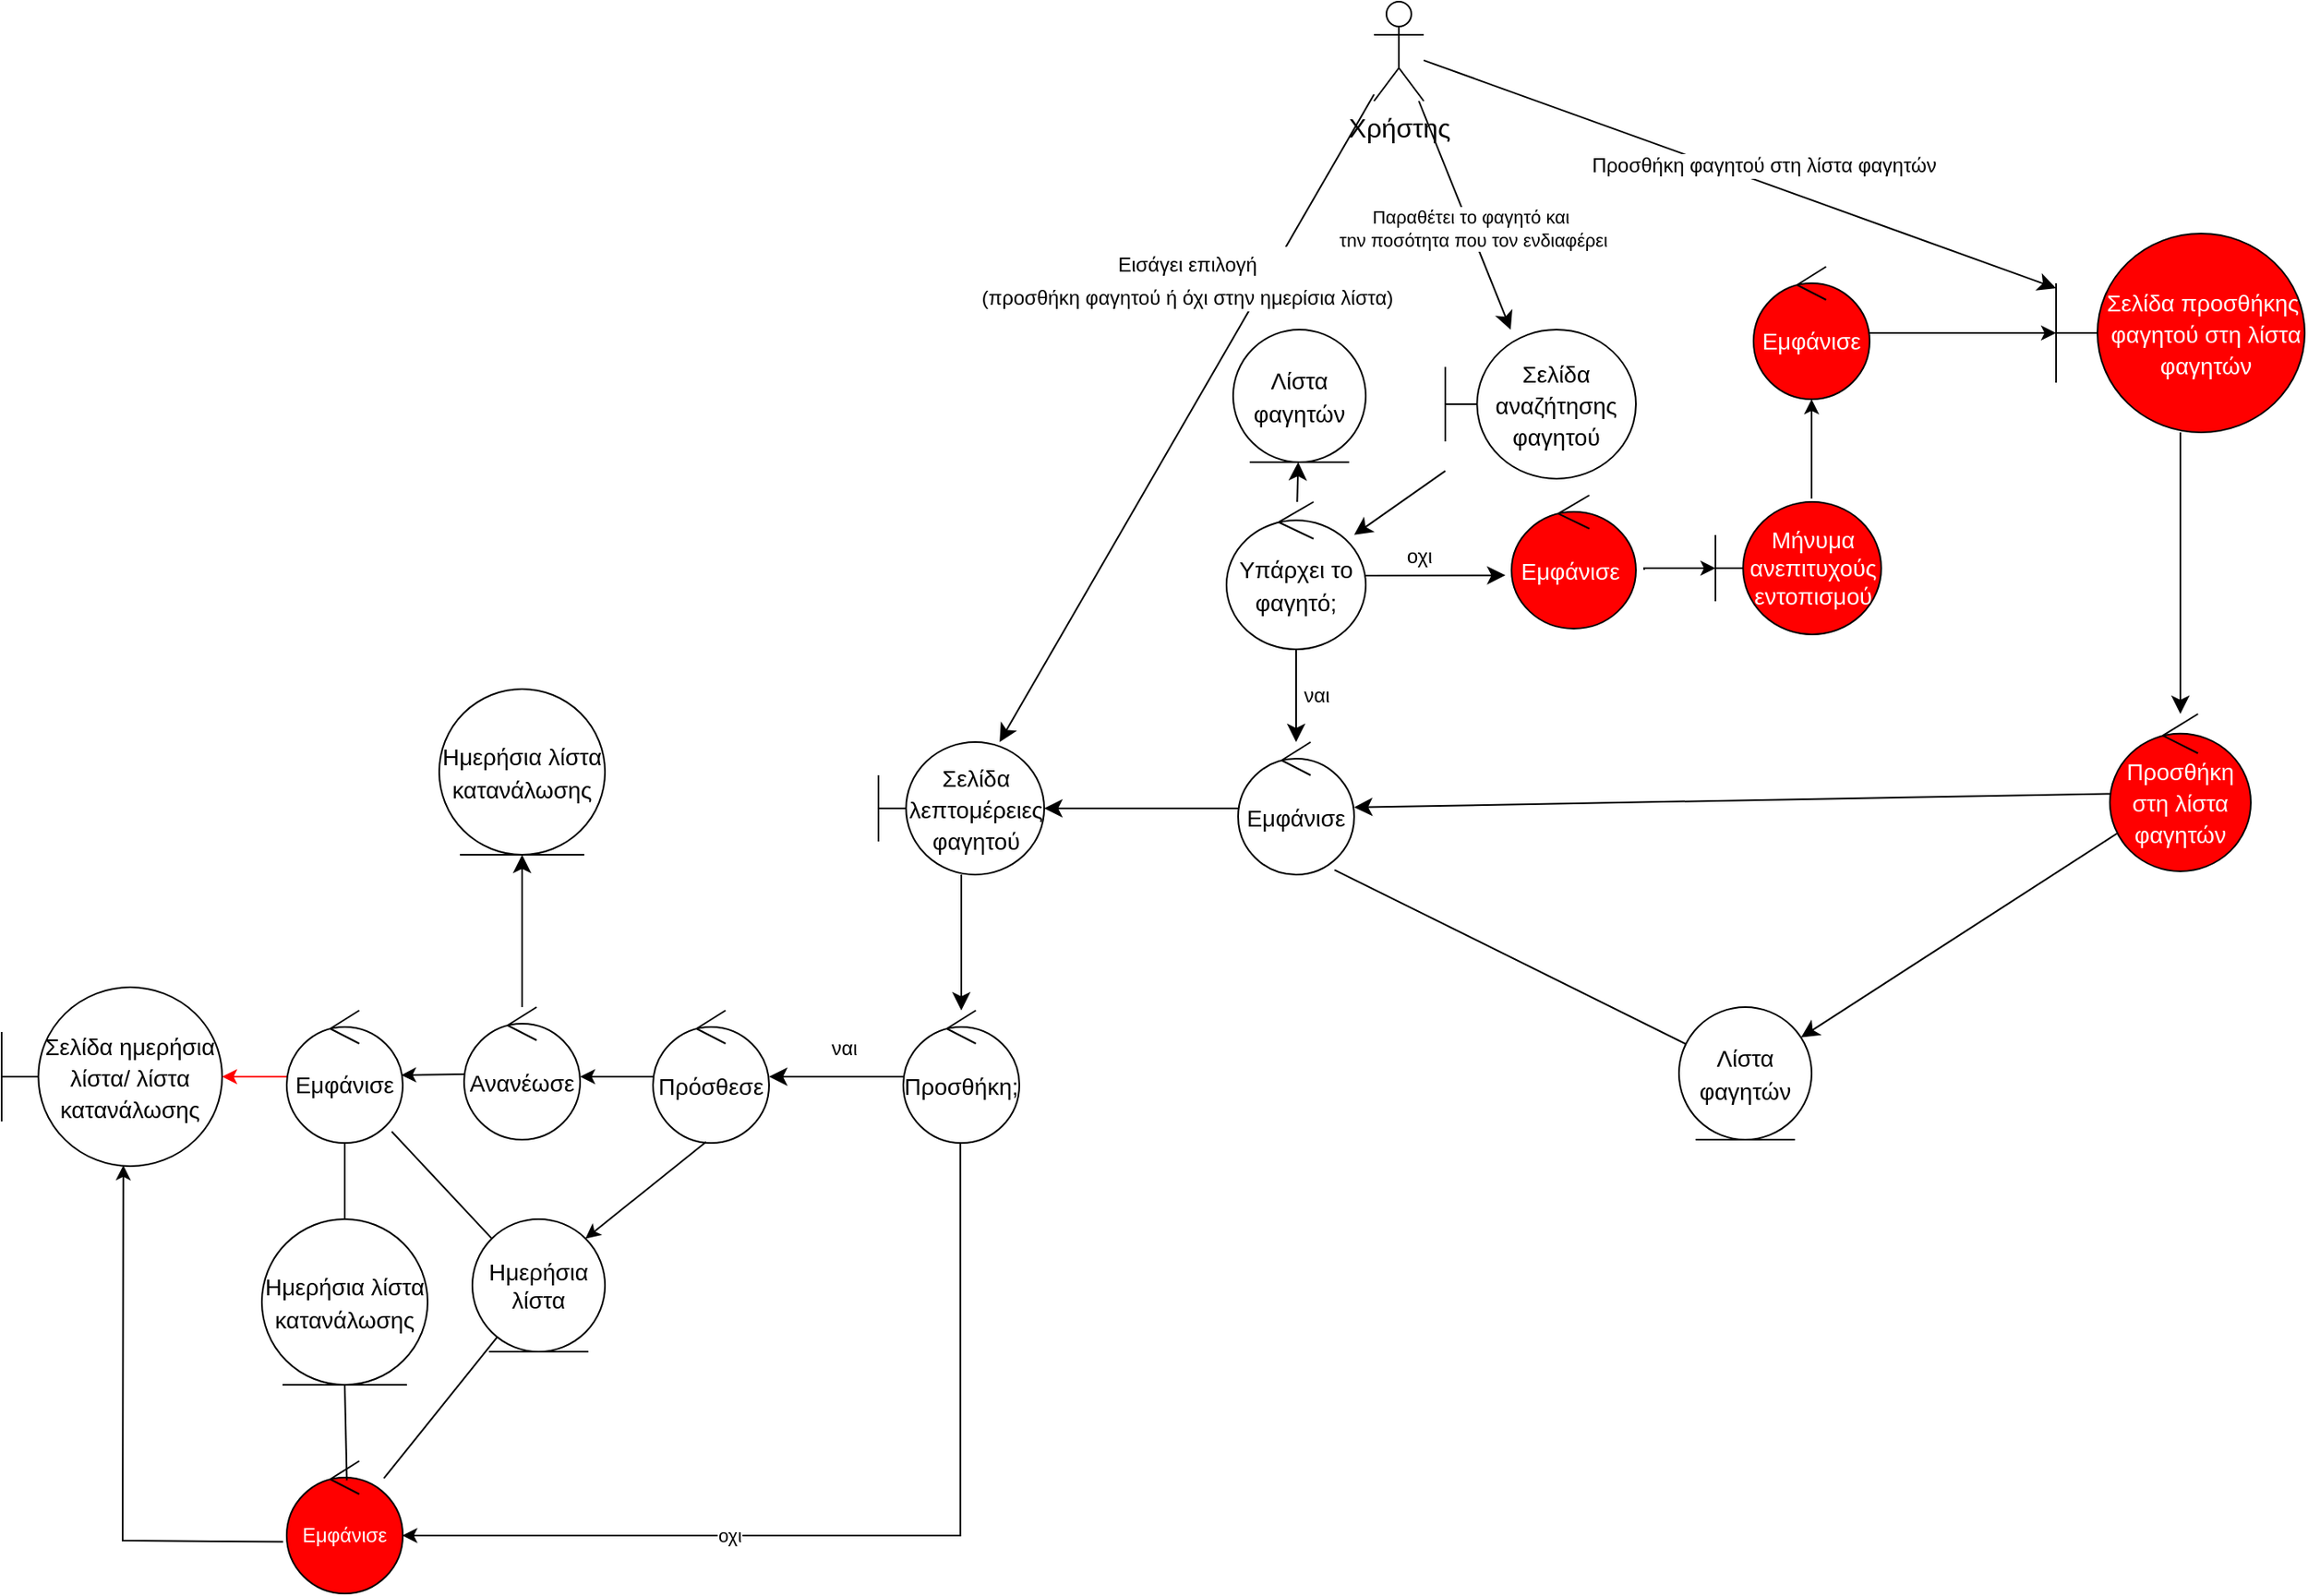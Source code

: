 <mxfile version="20.8.16" type="device"><diagram id="y5UhOXJ24lHy6HSWHHRA" name="Σελίδα-1"><mxGraphModel dx="2468" dy="1374" grid="0" gridSize="10" guides="1" tooltips="1" connect="1" arrows="1" fold="1" page="0" pageScale="1" pageWidth="827" pageHeight="1169" math="0" shadow="0"><root><mxCell id="0"/><mxCell id="1" parent="0"/><mxCell id="HchMumat6N0xvnnnB4oJ-53" value="" style="edgeStyle=none;curved=1;rounded=0;orthogonalLoop=1;jettySize=auto;html=1;fontSize=13;startSize=8;endSize=8;fontColor=#000000;strokeColor=#000000;" parent="1" source="HchMumat6N0xvnnnB4oJ-2" target="HchMumat6N0xvnnnB4oJ-39" edge="1"><mxGeometry x="0.527" y="64" relative="1" as="geometry"><mxPoint x="371" y="111" as="targetPoint"/><mxPoint as="offset"/></mxGeometry></mxCell><mxCell id="nytSstBC6C1jP0jetPo6-3" value="&lt;font style=&quot;font-size: 12px;&quot;&gt;Προσθήκη φαγητού στη λίστα φαγητών&lt;/font&gt;" style="edgeLabel;html=1;align=center;verticalAlign=middle;resizable=0;points=[];rotation=0;fontColor=#000000;" parent="HchMumat6N0xvnnnB4oJ-53" vertex="1" connectable="0"><mxGeometry x="0.336" y="-2" relative="1" as="geometry"><mxPoint x="-50" y="-30" as="offset"/></mxGeometry></mxCell><mxCell id="HchMumat6N0xvnnnB4oJ-55" value="" style="edgeStyle=none;curved=1;rounded=0;orthogonalLoop=1;jettySize=auto;html=1;fontSize=12;startSize=8;endSize=8;strokeColor=#000000;fontColor=#000000;" parent="1" source="HchMumat6N0xvnnnB4oJ-2" target="HchMumat6N0xvnnnB4oJ-6" edge="1"><mxGeometry relative="1" as="geometry"/></mxCell><mxCell id="nytSstBC6C1jP0jetPo6-1" value="&lt;font&gt;Παραθέτει το φαγητό και&lt;br&gt;&amp;nbsp;την ποσότητα που τον ενδιαφέρει&lt;/font&gt;" style="edgeLabel;html=1;align=center;verticalAlign=middle;resizable=0;points=[];rotation=0;fontColor=#000000;" parent="HchMumat6N0xvnnnB4oJ-55" vertex="1" connectable="0"><mxGeometry x="0.381" relative="1" as="geometry"><mxPoint x="-7" y="-18" as="offset"/></mxGeometry></mxCell><mxCell id="HchMumat6N0xvnnnB4oJ-56" value="" style="edgeStyle=none;curved=1;rounded=0;orthogonalLoop=1;jettySize=auto;html=1;fontSize=12;startSize=8;endSize=8;strokeColor=#000000;fontColor=#000000;" parent="1" source="HchMumat6N0xvnnnB4oJ-2" target="HchMumat6N0xvnnnB4oJ-18" edge="1"><mxGeometry relative="1" as="geometry"/></mxCell><mxCell id="HchMumat6N0xvnnnB4oJ-57" value="&lt;font style=&quot;font-size: 12px;&quot;&gt;Εισάγει επιλογή&lt;br&gt;(προσθήκη φαγητού ή όχι στην ημερίσια λίστα)&lt;br&gt;&lt;/font&gt;" style="edgeLabel;html=1;align=center;verticalAlign=middle;resizable=0;points=[];fontSize=16;rotation=0;fontColor=#000000;" parent="HchMumat6N0xvnnnB4oJ-56" vertex="1" connectable="0"><mxGeometry x="-0.253" y="2" relative="1" as="geometry"><mxPoint x="-31" y="-36" as="offset"/></mxGeometry></mxCell><mxCell id="HchMumat6N0xvnnnB4oJ-2" value="Χρήστης" style="shape=umlActor;verticalLabelPosition=bottom;verticalAlign=top;html=1;fontSize=16;fontColor=#000000;" parent="1" vertex="1"><mxGeometry x="106" y="-170" width="30" height="60" as="geometry"/></mxCell><mxCell id="HchMumat6N0xvnnnB4oJ-11" value="" style="edgeStyle=none;curved=1;rounded=0;orthogonalLoop=1;jettySize=auto;html=1;fontSize=12;startSize=8;endSize=8;strokeColor=#000000;fontColor=#000000;" parent="1" source="HchMumat6N0xvnnnB4oJ-6" target="HchMumat6N0xvnnnB4oJ-10" edge="1"><mxGeometry relative="1" as="geometry"/></mxCell><mxCell id="HchMumat6N0xvnnnB4oJ-6" value="&lt;font style=&quot;font-size: 14px;&quot;&gt;Σελίδα αναζήτησης φαγητού&lt;/font&gt;" style="shape=umlBoundary;whiteSpace=wrap;html=1;fontSize=16;strokeColor=#000000;fontColor=#000000;" parent="1" vertex="1"><mxGeometry x="149" y="28" width="115" height="90" as="geometry"/></mxCell><mxCell id="HchMumat6N0xvnnnB4oJ-13" value="&lt;font&gt;ναι&lt;/font&gt;" style="edgeStyle=none;curved=1;rounded=0;orthogonalLoop=1;jettySize=auto;html=1;fontSize=12;startSize=8;endSize=8;strokeColor=#000000;fontColor=#000000;" parent="1" source="HchMumat6N0xvnnnB4oJ-10" target="HchMumat6N0xvnnnB4oJ-12" edge="1"><mxGeometry y="12" relative="1" as="geometry"><mxPoint as="offset"/></mxGeometry></mxCell><mxCell id="HchMumat6N0xvnnnB4oJ-21" value="" style="edgeStyle=none;curved=1;rounded=0;orthogonalLoop=1;jettySize=auto;html=1;fontSize=12;startSize=8;endSize=8;strokeColor=#000000;fontColor=#000000;" parent="1" source="HchMumat6N0xvnnnB4oJ-10" target="HchMumat6N0xvnnnB4oJ-20" edge="1"><mxGeometry relative="1" as="geometry"/></mxCell><mxCell id="HchMumat6N0xvnnnB4oJ-36" value="&lt;font style=&quot;font-size: 12px;&quot;&gt;οχι&lt;/font&gt;" style="edgeStyle=none;curved=1;rounded=0;orthogonalLoop=1;jettySize=auto;html=1;fontSize=12;startSize=8;endSize=8;entryX=-0.05;entryY=0.6;entryDx=0;entryDy=0;entryPerimeter=0;fontColor=#000000;" parent="1" source="HchMumat6N0xvnnnB4oJ-10" target="HchMumat6N0xvnnnB4oJ-37" edge="1"><mxGeometry x="-0.227" y="11" relative="1" as="geometry"><mxPoint x="297.49" y="240.546" as="targetPoint"/><mxPoint as="offset"/></mxGeometry></mxCell><mxCell id="HchMumat6N0xvnnnB4oJ-10" value="&lt;font style=&quot;font-size: 14px;&quot;&gt;Υπάρχει το φαγητό;&lt;/font&gt;" style="ellipse;shape=umlControl;whiteSpace=wrap;html=1;fontSize=16;strokeColor=#000000;fontColor=#000000;" parent="1" vertex="1"><mxGeometry x="17" y="132" width="84" height="89" as="geometry"/></mxCell><mxCell id="HchMumat6N0xvnnnB4oJ-19" value="" style="edgeStyle=none;curved=1;rounded=0;orthogonalLoop=1;jettySize=auto;html=1;fontSize=12;startSize=8;endSize=8;strokeColor=#000000;fontColor=#000000;" parent="1" source="HchMumat6N0xvnnnB4oJ-12" target="HchMumat6N0xvnnnB4oJ-18" edge="1"><mxGeometry relative="1" as="geometry"/></mxCell><mxCell id="HchMumat6N0xvnnnB4oJ-12" value="&lt;font style=&quot;font-size: 14px;&quot;&gt;Εμφάνισε&lt;/font&gt;" style="ellipse;shape=umlControl;whiteSpace=wrap;html=1;fontSize=16;strokeColor=#000000;fontColor=#000000;" parent="1" vertex="1"><mxGeometry x="24" y="277" width="70" height="80" as="geometry"/></mxCell><mxCell id="HchMumat6N0xvnnnB4oJ-25" value="" style="edgeStyle=none;curved=1;rounded=0;orthogonalLoop=1;jettySize=auto;html=1;fontSize=12;startSize=8;endSize=8;strokeColor=#000000;fontColor=#000000;" parent="1" source="HchMumat6N0xvnnnB4oJ-18" target="HchMumat6N0xvnnnB4oJ-24" edge="1"><mxGeometry relative="1" as="geometry"/></mxCell><mxCell id="HchMumat6N0xvnnnB4oJ-18" value="&lt;font style=&quot;font-size: 14px;&quot;&gt;Σελίδα λεπτομέρειες φαγητού&lt;/font&gt;" style="shape=umlBoundary;whiteSpace=wrap;html=1;fontSize=16;strokeColor=#000000;fontColor=#000000;" parent="1" vertex="1"><mxGeometry x="-193" y="277" width="100" height="80" as="geometry"/></mxCell><mxCell id="HchMumat6N0xvnnnB4oJ-20" value="&lt;font style=&quot;font-size: 14px;&quot;&gt;Λίστα φαγητών&lt;/font&gt;" style="ellipse;shape=umlEntity;whiteSpace=wrap;html=1;fontSize=16;strokeColor=#000000;fontColor=#000000;" parent="1" vertex="1"><mxGeometry x="21" y="28" width="80" height="80" as="geometry"/></mxCell><mxCell id="HchMumat6N0xvnnnB4oJ-31" value="&lt;font&gt;ναι&lt;/font&gt;" style="edgeStyle=none;curved=1;rounded=0;orthogonalLoop=1;jettySize=auto;html=1;fontSize=12;startSize=8;endSize=8;strokeColor=#000000;fontColor=#000000;" parent="1" source="HchMumat6N0xvnnnB4oJ-24" target="HchMumat6N0xvnnnB4oJ-30" edge="1"><mxGeometry x="-0.102" y="-17" relative="1" as="geometry"><mxPoint as="offset"/></mxGeometry></mxCell><mxCell id="1wl4rmuTQigiIzuRuNbE-14" value="" style="edgeStyle=orthogonalEdgeStyle;rounded=0;orthogonalLoop=1;jettySize=auto;html=1;strokeColor=#000000;fontColor=#000000;endArrow=classic;endFill=1;" parent="1" target="1wl4rmuTQigiIzuRuNbE-13" edge="1"><mxGeometry relative="1" as="geometry"><mxPoint x="-143.63" y="519" as="sourcePoint"/><mxPoint x="-480.0" y="712" as="targetPoint"/><Array as="points"><mxPoint x="-144" y="756"/></Array></mxGeometry></mxCell><mxCell id="1wl4rmuTQigiIzuRuNbE-17" value="οχι" style="edgeLabel;html=1;align=center;verticalAlign=middle;resizable=0;points=[];fontColor=#000000;" parent="1wl4rmuTQigiIzuRuNbE-14" vertex="1" connectable="0"><mxGeometry x="-0.107" y="-1" relative="1" as="geometry"><mxPoint x="-121" y="1" as="offset"/></mxGeometry></mxCell><mxCell id="HchMumat6N0xvnnnB4oJ-24" value="&lt;font style=&quot;font-size: 14px;&quot;&gt;Προσθήκη;&lt;/font&gt;" style="ellipse;shape=umlControl;whiteSpace=wrap;html=1;fontSize=16;strokeColor=#000000;fontColor=#000000;" parent="1" vertex="1"><mxGeometry x="-178" y="439" width="70" height="80" as="geometry"/></mxCell><mxCell id="rCAZ0m6CEGgXyNaDaJJ7-9" value="" style="edgeStyle=none;rounded=0;orthogonalLoop=1;jettySize=auto;html=1;fontSize=14;strokeColor=#000000;entryX=1;entryY=0.525;entryDx=0;entryDy=0;entryPerimeter=0;fontColor=#000000;" parent="1" source="HchMumat6N0xvnnnB4oJ-30" target="1wl4rmuTQigiIzuRuNbE-4" edge="1"><mxGeometry relative="1" as="geometry"><mxPoint x="-358" y="479" as="targetPoint"/></mxGeometry></mxCell><mxCell id="HchMumat6N0xvnnnB4oJ-30" value="&lt;font style=&quot;font-size: 14px;&quot;&gt;Πρόσθεσε&lt;/font&gt;" style="ellipse;shape=umlControl;whiteSpace=wrap;html=1;fontSize=16;strokeColor=#000000;fontColor=#000000;" parent="1" vertex="1"><mxGeometry x="-329" y="439" width="70" height="80" as="geometry"/></mxCell><mxCell id="HchMumat6N0xvnnnB4oJ-32" value="&lt;font style=&quot;font-size: 14px;&quot;&gt;Σελίδα ημερήσια λίστα/ λίστα κατανάλωσης&lt;/font&gt;" style="shape=umlBoundary;whiteSpace=wrap;html=1;fontSize=16;strokeColor=#000000;fontColor=#000000;" parent="1" vertex="1"><mxGeometry x="-722" y="425" width="133" height="108" as="geometry"/></mxCell><mxCell id="rCAZ0m6CEGgXyNaDaJJ7-4" value="" style="edgeStyle=orthogonalEdgeStyle;rounded=0;orthogonalLoop=1;jettySize=auto;html=1;fontColor=#000000;" parent="1" target="rCAZ0m6CEGgXyNaDaJJ7-1" edge="1"><mxGeometry relative="1" as="geometry"><mxPoint x="269" y="173" as="sourcePoint"/><Array as="points"><mxPoint x="269" y="172"/></Array></mxGeometry></mxCell><mxCell id="HchMumat6N0xvnnnB4oJ-37" value="&lt;font style=&quot;font-size: 14px;&quot;&gt;Εμφάνισε&amp;nbsp;&lt;/font&gt;" style="ellipse;shape=umlControl;whiteSpace=wrap;html=1;fontSize=16;fontColor=#FFFFFF;fillColor=#FF0000;" parent="1" vertex="1"><mxGeometry x="189" y="128" width="75" height="80.5" as="geometry"/></mxCell><mxCell id="HchMumat6N0xvnnnB4oJ-52" value="" style="edgeStyle=none;curved=1;rounded=0;orthogonalLoop=1;jettySize=auto;html=1;fontSize=12;startSize=8;endSize=8;fontColor=#000000;" parent="1" source="HchMumat6N0xvnnnB4oJ-39" target="HchMumat6N0xvnnnB4oJ-41" edge="1"><mxGeometry relative="1" as="geometry"/></mxCell><mxCell id="HchMumat6N0xvnnnB4oJ-39" value="&lt;font style=&quot;font-size: 14px;&quot;&gt;Σελίδα προσθήκης&amp;nbsp; φαγητού στη λίστα φαγητών&lt;/font&gt;" style="shape=umlBoundary;fontSize=16;html=1;whiteSpace=wrap;horizontal=1;labelBackgroundColor=none;labelBorderColor=none;spacingTop=0;spacing=0;spacingRight=0;spacingLeft=5;fontColor=#FFFFFF;fillColor=#FF0000;" parent="1" vertex="1"><mxGeometry x="517.5" y="-30" width="150" height="120" as="geometry"/></mxCell><mxCell id="HchMumat6N0xvnnnB4oJ-44" value="" style="edgeStyle=none;curved=1;rounded=0;orthogonalLoop=1;jettySize=auto;html=1;fontSize=12;startSize=8;endSize=8;fontColor=#000000;" parent="1" source="HchMumat6N0xvnnnB4oJ-41" target="HchMumat6N0xvnnnB4oJ-43" edge="1"><mxGeometry relative="1" as="geometry"/></mxCell><mxCell id="HchMumat6N0xvnnnB4oJ-45" value="" style="edgeStyle=none;curved=1;rounded=0;orthogonalLoop=1;jettySize=auto;html=1;fontSize=12;startSize=8;endSize=8;fontColor=#000000;" parent="1" source="HchMumat6N0xvnnnB4oJ-41" target="HchMumat6N0xvnnnB4oJ-12" edge="1"><mxGeometry relative="1" as="geometry"/></mxCell><mxCell id="HchMumat6N0xvnnnB4oJ-41" value="&lt;font style=&quot;font-size: 14px;&quot;&gt;Προσθήκη στη λίστα φαγητών&lt;/font&gt;" style="ellipse;shape=umlControl;whiteSpace=wrap;html=1;fontSize=16;fontColor=#FFFFFF;fillColor=#FF0000;" parent="1" vertex="1"><mxGeometry x="550" y="260" width="85" height="95" as="geometry"/></mxCell><mxCell id="HchMumat6N0xvnnnB4oJ-43" value="&lt;font style=&quot;font-size: 14px;&quot;&gt;Λίστα φαγητών&lt;/font&gt;" style="ellipse;shape=umlEntity;whiteSpace=wrap;html=1;fontSize=16;fontColor=#000000;" parent="1" vertex="1"><mxGeometry x="290" y="437" width="80" height="80" as="geometry"/></mxCell><mxCell id="hVmCNeH1QFMWmfHC9A5S-5" value="" style="rounded=0;orthogonalLoop=1;jettySize=auto;html=1;strokeColor=#FF0000;fontColor=#000000;" parent="1" source="hVmCNeH1QFMWmfHC9A5S-4" target="HchMumat6N0xvnnnB4oJ-32" edge="1"><mxGeometry relative="1" as="geometry"/></mxCell><mxCell id="hVmCNeH1QFMWmfHC9A5S-4" value="&lt;font style=&quot;font-size: 14px;&quot;&gt;Εμφάνισε&lt;/font&gt;" style="ellipse;shape=umlControl;whiteSpace=wrap;html=1;strokeColor=#000000;fontColor=#000000;" parent="1" vertex="1"><mxGeometry x="-550" y="439" width="70" height="80" as="geometry"/></mxCell><mxCell id="rCAZ0m6CEGgXyNaDaJJ7-5" value="" style="rounded=0;orthogonalLoop=1;jettySize=auto;html=1;fontColor=#000000;" parent="1" target="rCAZ0m6CEGgXyNaDaJJ7-2" edge="1"><mxGeometry relative="1" as="geometry"><mxPoint x="370" y="130" as="sourcePoint"/></mxGeometry></mxCell><mxCell id="rCAZ0m6CEGgXyNaDaJJ7-1" value="&lt;font style=&quot;font-size: 14px;&quot;&gt;Mήνυμα ανεπιτυχούς εντοπισμού&lt;/font&gt;" style="shape=umlBoundary;whiteSpace=wrap;html=1;fontColor=#FFFFFF;fillColor=#FF0000;" parent="1" vertex="1"><mxGeometry x="312" y="132" width="100" height="80" as="geometry"/></mxCell><mxCell id="rCAZ0m6CEGgXyNaDaJJ7-6" value="" style="edgeStyle=none;rounded=0;orthogonalLoop=1;jettySize=auto;html=1;fontColor=#000000;strokeColor=#000000;" parent="1" source="rCAZ0m6CEGgXyNaDaJJ7-2" target="HchMumat6N0xvnnnB4oJ-39" edge="1"><mxGeometry relative="1" as="geometry"/></mxCell><mxCell id="rCAZ0m6CEGgXyNaDaJJ7-2" value="&lt;font style=&quot;font-size: 14px;&quot;&gt;Εμφάνισε&lt;/font&gt;" style="ellipse;shape=umlControl;whiteSpace=wrap;html=1;fontColor=#FFFFFF;fillColor=#FF0000;" parent="1" vertex="1"><mxGeometry x="335" y="-10" width="70" height="80" as="geometry"/></mxCell><mxCell id="1wl4rmuTQigiIzuRuNbE-1" value="&lt;font style=&quot;font-size: 14px;&quot;&gt;Ημερήσια λίστα κατανάλωσης&lt;/font&gt;" style="ellipse;shape=umlEntity;whiteSpace=wrap;html=1;fontSize=16;strokeColor=#000000;fontColor=#000000;" parent="1" vertex="1"><mxGeometry x="-458" y="245" width="100" height="100" as="geometry"/></mxCell><mxCell id="1wl4rmuTQigiIzuRuNbE-2" value="" style="edgeStyle=none;curved=1;rounded=0;orthogonalLoop=1;jettySize=auto;html=1;fontSize=12;startSize=8;endSize=8;strokeColor=#000000;fontColor=#000000;" parent="1" source="1wl4rmuTQigiIzuRuNbE-4" target="1wl4rmuTQigiIzuRuNbE-1" edge="1"><mxGeometry relative="1" as="geometry"/></mxCell><mxCell id="1wl4rmuTQigiIzuRuNbE-3" value="" style="edgeStyle=none;rounded=0;orthogonalLoop=1;jettySize=auto;html=1;fontSize=14;strokeColor=#000000;entryX=0.986;entryY=0.488;entryDx=0;entryDy=0;entryPerimeter=0;fontColor=#000000;" parent="1" source="1wl4rmuTQigiIzuRuNbE-4" target="hVmCNeH1QFMWmfHC9A5S-4" edge="1"><mxGeometry relative="1" as="geometry"><mxPoint x="-478" y="477" as="targetPoint"/></mxGeometry></mxCell><mxCell id="1wl4rmuTQigiIzuRuNbE-4" value="&lt;font style=&quot;font-size: 14px;&quot;&gt;Ανανέωσε&lt;br&gt;&lt;/font&gt;" style="ellipse;shape=umlControl;whiteSpace=wrap;html=1;fontSize=16;strokeColor=#000000;fontColor=#000000;" parent="1" vertex="1"><mxGeometry x="-443" y="437" width="70" height="80" as="geometry"/></mxCell><mxCell id="1wl4rmuTQigiIzuRuNbE-10" value="" style="endArrow=none;html=1;rounded=0;strokeColor=#000000;fontColor=#000000;entryX=0.831;entryY=0.965;entryDx=0;entryDy=0;entryPerimeter=0;endFill=0;" parent="1" source="HchMumat6N0xvnnnB4oJ-43" target="HchMumat6N0xvnnnB4oJ-12" edge="1"><mxGeometry width="50" height="50" relative="1" as="geometry"><mxPoint x="250" y="451" as="sourcePoint"/><mxPoint x="300" y="401" as="targetPoint"/></mxGeometry></mxCell><mxCell id="1wl4rmuTQigiIzuRuNbE-18" style="rounded=0;orthogonalLoop=1;jettySize=auto;html=1;exitX=0;exitY=0;exitDx=0;exitDy=0;entryX=0.905;entryY=0.914;entryDx=0;entryDy=0;entryPerimeter=0;strokeColor=#000000;fontColor=#000000;endArrow=none;endFill=0;" parent="1" source="1wl4rmuTQigiIzuRuNbE-12" target="hVmCNeH1QFMWmfHC9A5S-4" edge="1"><mxGeometry relative="1" as="geometry"/></mxCell><mxCell id="1wl4rmuTQigiIzuRuNbE-12" value="&lt;font style=&quot;font-size: 14px;&quot;&gt;Ημερήσια λίστα&lt;/font&gt;" style="ellipse;shape=umlEntity;whiteSpace=wrap;html=1;fontColor=#000000;strokeColor=#000000;" parent="1" vertex="1"><mxGeometry x="-438" y="565" width="80" height="80" as="geometry"/></mxCell><mxCell id="1wl4rmuTQigiIzuRuNbE-15" value="" style="rounded=0;orthogonalLoop=1;jettySize=auto;html=1;strokeColor=#000000;fontColor=#000000;endArrow=none;endFill=0;" parent="1" source="1wl4rmuTQigiIzuRuNbE-13" target="1wl4rmuTQigiIzuRuNbE-12" edge="1"><mxGeometry relative="1" as="geometry"/></mxCell><mxCell id="1wl4rmuTQigiIzuRuNbE-13" value="&lt;font color=&quot;#ffffff&quot;&gt;Εμφάνισε&lt;/font&gt;" style="ellipse;shape=umlControl;whiteSpace=wrap;html=1;fontColor=#000000;fillColor=#FF0000;" parent="1" vertex="1"><mxGeometry x="-550" y="711" width="70" height="80" as="geometry"/></mxCell><mxCell id="1wl4rmuTQigiIzuRuNbE-16" value="" style="endArrow=classic;html=1;rounded=0;strokeColor=#000000;fontColor=#000000;entryX=0.552;entryY=0.995;entryDx=0;entryDy=0;entryPerimeter=0;exitX=-0.031;exitY=0.61;exitDx=0;exitDy=0;exitPerimeter=0;" parent="1" source="1wl4rmuTQigiIzuRuNbE-13" target="HchMumat6N0xvnnnB4oJ-32" edge="1"><mxGeometry width="50" height="50" relative="1" as="geometry"><mxPoint x="-630" y="565" as="sourcePoint"/><mxPoint x="-571" y="557" as="targetPoint"/><Array as="points"><mxPoint x="-649" y="759"/></Array></mxGeometry></mxCell><mxCell id="1wl4rmuTQigiIzuRuNbE-19" value="" style="endArrow=classic;html=1;rounded=0;strokeColor=#000000;fontColor=#000000;exitX=0.457;exitY=0.992;exitDx=0;exitDy=0;endFill=1;exitPerimeter=0;entryX=1;entryY=0;entryDx=0;entryDy=0;" parent="1" source="HchMumat6N0xvnnnB4oJ-30" target="1wl4rmuTQigiIzuRuNbE-12" edge="1"><mxGeometry width="50" height="50" relative="1" as="geometry"><mxPoint x="-389" y="549" as="sourcePoint"/><mxPoint x="-314" y="563" as="targetPoint"/></mxGeometry></mxCell><mxCell id="UTFZLsoe_J6_CnRlzIFK-1" value="&lt;font style=&quot;font-size: 14px;&quot;&gt;Ημερήσια λίστα κατανάλωσης&lt;/font&gt;" style="ellipse;shape=umlEntity;whiteSpace=wrap;html=1;fontSize=16;strokeColor=#000000;fontColor=#000000;" parent="1" vertex="1"><mxGeometry x="-565" y="565" width="100" height="100" as="geometry"/></mxCell><mxCell id="UTFZLsoe_J6_CnRlzIFK-2" value="" style="endArrow=none;html=1;rounded=0;entryX=0.518;entryY=0.146;entryDx=0;entryDy=0;entryPerimeter=0;exitX=0.5;exitY=1;exitDx=0;exitDy=0;fontColor=#000000;" parent="1" source="UTFZLsoe_J6_CnRlzIFK-1" target="1wl4rmuTQigiIzuRuNbE-13" edge="1"><mxGeometry width="50" height="50" relative="1" as="geometry"><mxPoint x="-593" y="745" as="sourcePoint"/><mxPoint x="-543" y="695" as="targetPoint"/></mxGeometry></mxCell><mxCell id="UTFZLsoe_J6_CnRlzIFK-3" value="" style="endArrow=none;html=1;rounded=0;exitX=0.5;exitY=0;exitDx=0;exitDy=0;fontColor=#000000;" parent="1" source="UTFZLsoe_J6_CnRlzIFK-1" target="hVmCNeH1QFMWmfHC9A5S-4" edge="1"><mxGeometry width="50" height="50" relative="1" as="geometry"><mxPoint x="-603" y="568" as="sourcePoint"/><mxPoint x="-553" y="518" as="targetPoint"/></mxGeometry></mxCell></root></mxGraphModel></diagram></mxfile>